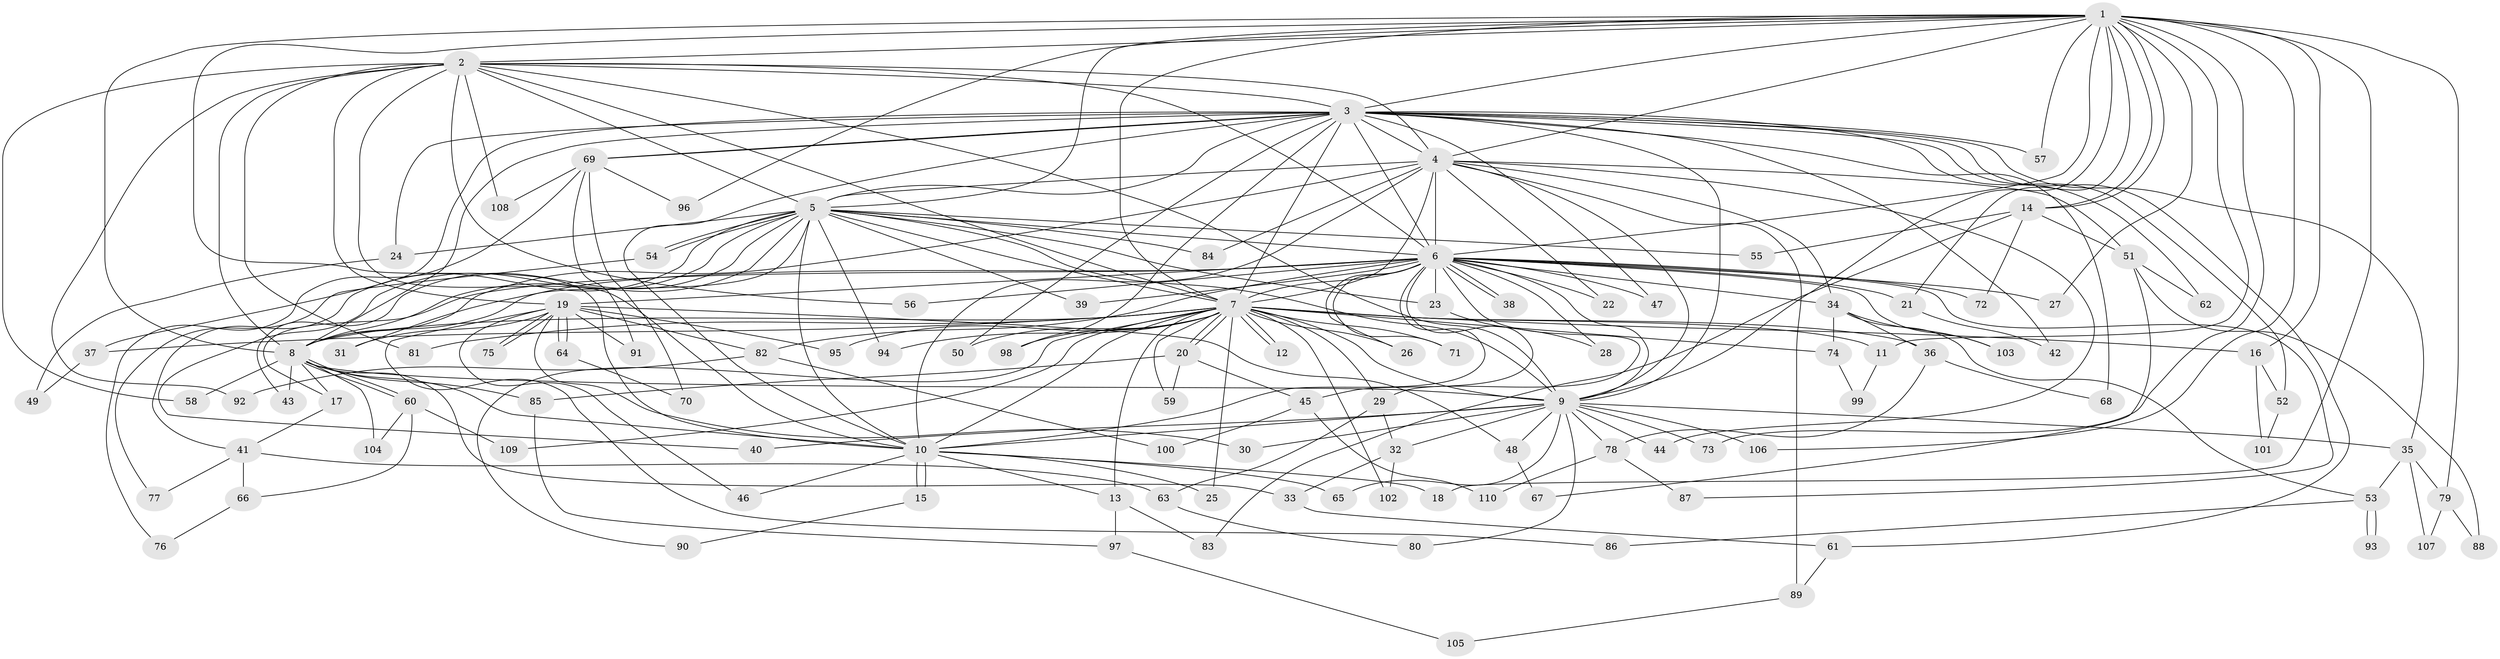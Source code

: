 // coarse degree distribution, {25: 0.011627906976744186, 19: 0.023255813953488372, 20: 0.023255813953488372, 26: 0.011627906976744186, 30: 0.011627906976744186, 13: 0.011627906976744186, 3: 0.19767441860465115, 2: 0.5465116279069767, 4: 0.06976744186046512, 6: 0.011627906976744186, 14: 0.011627906976744186, 7: 0.023255813953488372, 8: 0.011627906976744186, 5: 0.03488372093023256}
// Generated by graph-tools (version 1.1) at 2025/41/03/06/25 10:41:40]
// undirected, 110 vertices, 245 edges
graph export_dot {
graph [start="1"]
  node [color=gray90,style=filled];
  1;
  2;
  3;
  4;
  5;
  6;
  7;
  8;
  9;
  10;
  11;
  12;
  13;
  14;
  15;
  16;
  17;
  18;
  19;
  20;
  21;
  22;
  23;
  24;
  25;
  26;
  27;
  28;
  29;
  30;
  31;
  32;
  33;
  34;
  35;
  36;
  37;
  38;
  39;
  40;
  41;
  42;
  43;
  44;
  45;
  46;
  47;
  48;
  49;
  50;
  51;
  52;
  53;
  54;
  55;
  56;
  57;
  58;
  59;
  60;
  61;
  62;
  63;
  64;
  65;
  66;
  67;
  68;
  69;
  70;
  71;
  72;
  73;
  74;
  75;
  76;
  77;
  78;
  79;
  80;
  81;
  82;
  83;
  84;
  85;
  86;
  87;
  88;
  89;
  90;
  91;
  92;
  93;
  94;
  95;
  96;
  97;
  98;
  99;
  100;
  101;
  102;
  103;
  104;
  105;
  106;
  107;
  108;
  109;
  110;
  1 -- 2;
  1 -- 3;
  1 -- 4;
  1 -- 5;
  1 -- 6;
  1 -- 7;
  1 -- 8;
  1 -- 9;
  1 -- 10;
  1 -- 11;
  1 -- 14;
  1 -- 14;
  1 -- 16;
  1 -- 18;
  1 -- 21;
  1 -- 27;
  1 -- 57;
  1 -- 73;
  1 -- 79;
  1 -- 96;
  1 -- 106;
  2 -- 3;
  2 -- 4;
  2 -- 5;
  2 -- 6;
  2 -- 7;
  2 -- 8;
  2 -- 9;
  2 -- 10;
  2 -- 19;
  2 -- 56;
  2 -- 58;
  2 -- 81;
  2 -- 92;
  2 -- 108;
  3 -- 4;
  3 -- 5;
  3 -- 6;
  3 -- 7;
  3 -- 8;
  3 -- 9;
  3 -- 10;
  3 -- 24;
  3 -- 35;
  3 -- 37;
  3 -- 42;
  3 -- 47;
  3 -- 50;
  3 -- 52;
  3 -- 57;
  3 -- 61;
  3 -- 62;
  3 -- 68;
  3 -- 69;
  3 -- 69;
  3 -- 98;
  4 -- 5;
  4 -- 6;
  4 -- 7;
  4 -- 8;
  4 -- 9;
  4 -- 10;
  4 -- 22;
  4 -- 34;
  4 -- 44;
  4 -- 51;
  4 -- 84;
  4 -- 89;
  5 -- 6;
  5 -- 7;
  5 -- 8;
  5 -- 9;
  5 -- 10;
  5 -- 23;
  5 -- 24;
  5 -- 31;
  5 -- 39;
  5 -- 40;
  5 -- 41;
  5 -- 43;
  5 -- 54;
  5 -- 54;
  5 -- 55;
  5 -- 84;
  5 -- 94;
  6 -- 7;
  6 -- 8;
  6 -- 9;
  6 -- 10;
  6 -- 17;
  6 -- 19;
  6 -- 21;
  6 -- 22;
  6 -- 23;
  6 -- 26;
  6 -- 27;
  6 -- 28;
  6 -- 29;
  6 -- 34;
  6 -- 38;
  6 -- 38;
  6 -- 39;
  6 -- 45;
  6 -- 47;
  6 -- 56;
  6 -- 71;
  6 -- 72;
  6 -- 82;
  6 -- 87;
  6 -- 103;
  7 -- 8;
  7 -- 9;
  7 -- 10;
  7 -- 11;
  7 -- 12;
  7 -- 12;
  7 -- 13;
  7 -- 16;
  7 -- 20;
  7 -- 20;
  7 -- 25;
  7 -- 26;
  7 -- 29;
  7 -- 36;
  7 -- 37;
  7 -- 50;
  7 -- 59;
  7 -- 71;
  7 -- 74;
  7 -- 81;
  7 -- 90;
  7 -- 94;
  7 -- 95;
  7 -- 98;
  7 -- 102;
  7 -- 109;
  8 -- 9;
  8 -- 10;
  8 -- 17;
  8 -- 33;
  8 -- 43;
  8 -- 58;
  8 -- 60;
  8 -- 60;
  8 -- 85;
  8 -- 104;
  9 -- 10;
  9 -- 30;
  9 -- 32;
  9 -- 35;
  9 -- 40;
  9 -- 44;
  9 -- 48;
  9 -- 65;
  9 -- 73;
  9 -- 78;
  9 -- 80;
  9 -- 106;
  10 -- 13;
  10 -- 15;
  10 -- 15;
  10 -- 18;
  10 -- 25;
  10 -- 46;
  10 -- 65;
  11 -- 99;
  13 -- 83;
  13 -- 97;
  14 -- 51;
  14 -- 55;
  14 -- 72;
  14 -- 83;
  15 -- 90;
  16 -- 52;
  16 -- 101;
  17 -- 41;
  19 -- 30;
  19 -- 31;
  19 -- 46;
  19 -- 48;
  19 -- 64;
  19 -- 64;
  19 -- 75;
  19 -- 75;
  19 -- 82;
  19 -- 86;
  19 -- 91;
  19 -- 95;
  20 -- 45;
  20 -- 59;
  20 -- 85;
  21 -- 42;
  23 -- 28;
  24 -- 49;
  29 -- 32;
  29 -- 63;
  32 -- 33;
  32 -- 102;
  33 -- 61;
  34 -- 36;
  34 -- 53;
  34 -- 74;
  34 -- 103;
  35 -- 53;
  35 -- 79;
  35 -- 107;
  36 -- 68;
  36 -- 78;
  37 -- 49;
  41 -- 63;
  41 -- 66;
  41 -- 77;
  45 -- 100;
  45 -- 110;
  48 -- 67;
  51 -- 62;
  51 -- 67;
  51 -- 88;
  52 -- 101;
  53 -- 86;
  53 -- 93;
  53 -- 93;
  54 -- 77;
  60 -- 66;
  60 -- 104;
  60 -- 109;
  61 -- 89;
  63 -- 80;
  64 -- 70;
  66 -- 76;
  69 -- 70;
  69 -- 76;
  69 -- 91;
  69 -- 96;
  69 -- 108;
  74 -- 99;
  78 -- 87;
  78 -- 110;
  79 -- 88;
  79 -- 107;
  82 -- 92;
  82 -- 100;
  85 -- 97;
  89 -- 105;
  97 -- 105;
}
